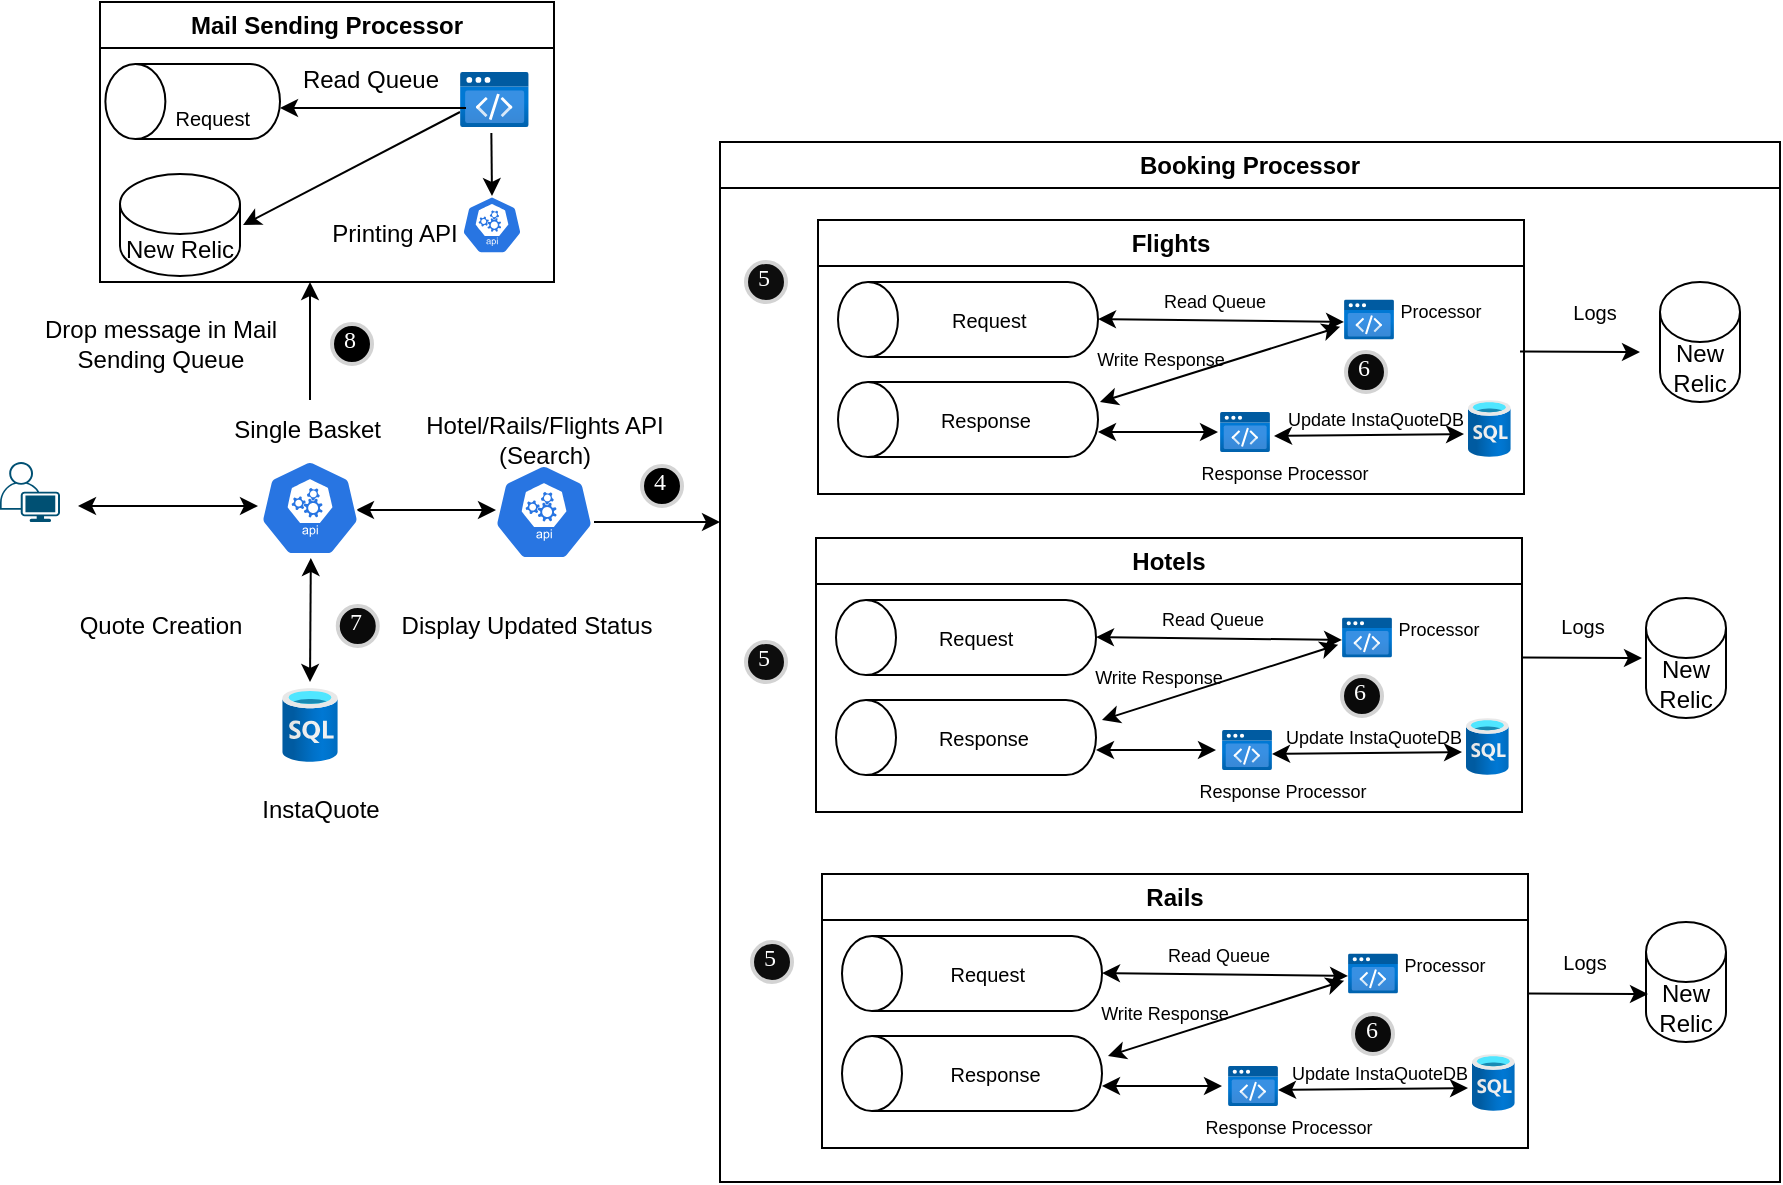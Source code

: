 <mxfile version="21.6.1" type="github">
  <diagram name="Page-1" id="FbxrqBaNDIRw1INJLC_C">
    <mxGraphModel dx="1353" dy="560" grid="1" gridSize="10" guides="1" tooltips="1" connect="1" arrows="1" fold="1" page="1" pageScale="1" pageWidth="1600" pageHeight="900" math="0" shadow="0">
      <root>
        <mxCell id="0" />
        <mxCell id="1" parent="0" />
        <mxCell id="jMU1ia0-qKuCmF8YuJTu-4" value="" style="points=[[0.35,0,0],[0.98,0.51,0],[1,0.71,0],[0.67,1,0],[0,0.795,0],[0,0.65,0]];verticalLabelPosition=bottom;sketch=0;html=1;verticalAlign=top;aspect=fixed;align=center;pointerEvents=1;shape=mxgraph.cisco19.user;fillColor=#005073;strokeColor=none;" vertex="1" parent="1">
          <mxGeometry x="30" y="230" width="30" height="30" as="geometry" />
        </mxCell>
        <mxCell id="jMU1ia0-qKuCmF8YuJTu-32" value="" style="endArrow=classic;startArrow=classic;html=1;rounded=0;entryX=0.607;entryY=1.013;entryDx=0;entryDy=0;entryPerimeter=0;" edge="1" parent="1">
          <mxGeometry width="50" height="50" relative="1" as="geometry">
            <mxPoint x="185" y="340" as="sourcePoint" />
            <mxPoint x="185.42" y="277.995" as="targetPoint" />
          </mxGeometry>
        </mxCell>
        <mxCell id="jMU1ia0-qKuCmF8YuJTu-34" value="" style="endArrow=classic;startArrow=classic;html=1;rounded=0;" edge="1" parent="1">
          <mxGeometry width="50" height="50" relative="1" as="geometry">
            <mxPoint x="69" y="252" as="sourcePoint" />
            <mxPoint x="159" y="252" as="targetPoint" />
          </mxGeometry>
        </mxCell>
        <mxCell id="jMU1ia0-qKuCmF8YuJTu-47" value="" style="endArrow=classic;startArrow=classic;html=1;rounded=0;" edge="1" parent="1">
          <mxGeometry width="50" height="50" relative="1" as="geometry">
            <mxPoint x="208" y="254" as="sourcePoint" />
            <mxPoint x="278" y="254" as="targetPoint" />
          </mxGeometry>
        </mxCell>
        <mxCell id="jMU1ia0-qKuCmF8YuJTu-65" value="Quote Creation" style="text;html=1;align=center;verticalAlign=middle;resizable=0;points=[];autosize=1;strokeColor=none;fillColor=none;fontSize=12;" vertex="1" parent="1">
          <mxGeometry x="60.13" y="297" width="100" height="30" as="geometry" />
        </mxCell>
        <mxCell id="jMU1ia0-qKuCmF8YuJTu-71" value="Booking Processor" style="swimlane;whiteSpace=wrap;html=1;" vertex="1" parent="1">
          <mxGeometry x="390" y="70" width="530" height="520" as="geometry" />
        </mxCell>
        <mxCell id="jMU1ia0-qKuCmF8YuJTu-115" value="Flights" style="swimlane;whiteSpace=wrap;html=1;fontSize=12;" vertex="1" parent="jMU1ia0-qKuCmF8YuJTu-71">
          <mxGeometry x="49" y="39" width="353" height="137" as="geometry" />
        </mxCell>
        <mxCell id="jMU1ia0-qKuCmF8YuJTu-119" value="&lt;font style=&quot;font-size: 10px;&quot;&gt;&amp;nbsp; &amp;nbsp; &amp;nbsp; &amp;nbsp; &amp;nbsp;Request&amp;nbsp;&lt;/font&gt;" style="shape=cylinder3;whiteSpace=wrap;html=1;boundedLbl=1;backgroundOutline=1;size=15;direction=north;align=left;" vertex="1" parent="jMU1ia0-qKuCmF8YuJTu-115">
          <mxGeometry x="10" y="31" width="130" height="37.5" as="geometry" />
        </mxCell>
        <mxCell id="jMU1ia0-qKuCmF8YuJTu-121" value="&lt;span style=&quot;font-size: 10px;&quot;&gt;&amp;nbsp; &amp;nbsp; &amp;nbsp; &amp;nbsp;Response&amp;nbsp;&lt;/span&gt;" style="shape=cylinder3;whiteSpace=wrap;html=1;boundedLbl=1;backgroundOutline=1;size=15;direction=north;align=left;" vertex="1" parent="jMU1ia0-qKuCmF8YuJTu-115">
          <mxGeometry x="10" y="81" width="130" height="37.5" as="geometry" />
        </mxCell>
        <mxCell id="jMU1ia0-qKuCmF8YuJTu-125" value="" style="image;aspect=fixed;html=1;points=[];align=center;fontSize=12;image=img/lib/azure2/preview/Static_Apps.svg;" vertex="1" parent="jMU1ia0-qKuCmF8YuJTu-115">
          <mxGeometry x="263" y="39.75" width="25" height="20" as="geometry" />
        </mxCell>
        <mxCell id="jMU1ia0-qKuCmF8YuJTu-127" value="" style="endArrow=classic;startArrow=classic;html=1;rounded=0;" edge="1" parent="jMU1ia0-qKuCmF8YuJTu-115">
          <mxGeometry width="50" height="50" relative="1" as="geometry">
            <mxPoint x="140" y="49.5" as="sourcePoint" />
            <mxPoint x="263" y="51" as="targetPoint" />
          </mxGeometry>
        </mxCell>
        <mxCell id="jMU1ia0-qKuCmF8YuJTu-128" value="" style="endArrow=classic;startArrow=classic;html=1;rounded=0;" edge="1" parent="jMU1ia0-qKuCmF8YuJTu-115">
          <mxGeometry width="50" height="50" relative="1" as="geometry">
            <mxPoint x="140" y="106" as="sourcePoint" />
            <mxPoint x="200" y="106" as="targetPoint" />
          </mxGeometry>
        </mxCell>
        <mxCell id="jMU1ia0-qKuCmF8YuJTu-131" value="" style="image;aspect=fixed;html=1;points=[];align=center;fontSize=12;image=img/lib/azure2/preview/Time_Series_Data_Sets.svg;" vertex="1" parent="jMU1ia0-qKuCmF8YuJTu-115">
          <mxGeometry x="325" y="90" width="21.38" height="28.5" as="geometry" />
        </mxCell>
        <mxCell id="jMU1ia0-qKuCmF8YuJTu-132" value="" style="endArrow=classic;startArrow=classic;html=1;rounded=0;" edge="1" parent="jMU1ia0-qKuCmF8YuJTu-115">
          <mxGeometry width="50" height="50" relative="1" as="geometry">
            <mxPoint x="228" y="107.96" as="sourcePoint" />
            <mxPoint x="323" y="107" as="targetPoint" />
          </mxGeometry>
        </mxCell>
        <mxCell id="jMU1ia0-qKuCmF8YuJTu-137" value="&lt;font style=&quot;font-size: 9px;&quot;&gt;Processor&lt;/font&gt;" style="text;html=1;align=center;verticalAlign=middle;resizable=0;points=[];autosize=1;strokeColor=none;fillColor=none;fontSize=9;" vertex="1" parent="jMU1ia0-qKuCmF8YuJTu-115">
          <mxGeometry x="281" y="36" width="60" height="20" as="geometry" />
        </mxCell>
        <mxCell id="jMU1ia0-qKuCmF8YuJTu-138" value="Update InstaQuoteDB" style="text;html=1;align=left;verticalAlign=middle;resizable=0;points=[];autosize=1;strokeColor=none;fillColor=none;fontSize=9;" vertex="1" parent="jMU1ia0-qKuCmF8YuJTu-115">
          <mxGeometry x="233" y="90" width="110" height="20" as="geometry" />
        </mxCell>
        <mxCell id="jMU1ia0-qKuCmF8YuJTu-139" value="Read Queue" style="text;html=1;align=center;verticalAlign=middle;resizable=0;points=[];autosize=1;strokeColor=none;fillColor=none;fontSize=9;" vertex="1" parent="jMU1ia0-qKuCmF8YuJTu-115">
          <mxGeometry x="163" y="31" width="70" height="20" as="geometry" />
        </mxCell>
        <mxCell id="jMU1ia0-qKuCmF8YuJTu-140" value="Write Response" style="text;html=1;align=center;verticalAlign=middle;resizable=0;points=[];autosize=1;strokeColor=none;fillColor=none;fontSize=9;" vertex="1" parent="jMU1ia0-qKuCmF8YuJTu-115">
          <mxGeometry x="126" y="59.75" width="90" height="20" as="geometry" />
        </mxCell>
        <mxCell id="jMU1ia0-qKuCmF8YuJTu-141" value="Response Processor" style="text;html=1;align=center;verticalAlign=middle;resizable=0;points=[];autosize=1;strokeColor=none;fillColor=none;fontSize=9;" vertex="1" parent="jMU1ia0-qKuCmF8YuJTu-115">
          <mxGeometry x="178" y="117" width="110" height="20" as="geometry" />
        </mxCell>
        <mxCell id="jMU1ia0-qKuCmF8YuJTu-229" value="6" style="ellipse;whiteSpace=wrap;html=1;aspect=fixed;strokeWidth=2;fontFamily=Tahoma;spacingBottom=4;spacingRight=2;strokeColor=#d3d3d3;fontColor=#ffffff;fillColor=#0a0a0a;" vertex="1" parent="jMU1ia0-qKuCmF8YuJTu-115">
          <mxGeometry x="264" y="66" width="20" height="20" as="geometry" />
        </mxCell>
        <mxCell id="jMU1ia0-qKuCmF8YuJTu-142" value="" style="endArrow=classic;html=1;rounded=0;" edge="1" parent="jMU1ia0-qKuCmF8YuJTu-71">
          <mxGeometry width="50" height="50" relative="1" as="geometry">
            <mxPoint x="400" y="104.75" as="sourcePoint" />
            <mxPoint x="460" y="105" as="targetPoint" />
          </mxGeometry>
        </mxCell>
        <mxCell id="jMU1ia0-qKuCmF8YuJTu-182" value="5" style="ellipse;whiteSpace=wrap;html=1;aspect=fixed;strokeWidth=2;fontFamily=Tahoma;spacingBottom=4;spacingRight=2;strokeColor=#d3d3d3;fillColor=#0d0d0d;fontColor=#ffffff;" vertex="1" parent="jMU1ia0-qKuCmF8YuJTu-71">
          <mxGeometry x="13" y="60" width="20" height="20" as="geometry" />
        </mxCell>
        <mxCell id="jMU1ia0-qKuCmF8YuJTu-184" value="5" style="ellipse;whiteSpace=wrap;html=1;aspect=fixed;strokeWidth=2;fontFamily=Tahoma;spacingBottom=4;spacingRight=2;strokeColor=#d3d3d3;fillColor=#0d0d0d;fontColor=#ffffff;" vertex="1" parent="jMU1ia0-qKuCmF8YuJTu-71">
          <mxGeometry x="13" y="250" width="20" height="20" as="geometry" />
        </mxCell>
        <mxCell id="jMU1ia0-qKuCmF8YuJTu-185" value="5" style="ellipse;whiteSpace=wrap;html=1;aspect=fixed;strokeWidth=2;fontFamily=Tahoma;spacingBottom=4;spacingRight=2;strokeColor=#d3d3d3;fillColor=#0d0d0d;fontColor=#ffffff;" vertex="1" parent="jMU1ia0-qKuCmF8YuJTu-71">
          <mxGeometry x="16" y="400" width="20" height="20" as="geometry" />
        </mxCell>
        <mxCell id="jMU1ia0-qKuCmF8YuJTu-186" value="New Relic" style="shape=cylinder3;whiteSpace=wrap;html=1;boundedLbl=1;backgroundOutline=1;size=15;" vertex="1" parent="jMU1ia0-qKuCmF8YuJTu-71">
          <mxGeometry x="463" y="228" width="40" height="60" as="geometry" />
        </mxCell>
        <mxCell id="jMU1ia0-qKuCmF8YuJTu-187" value="New Relic" style="shape=cylinder3;whiteSpace=wrap;html=1;boundedLbl=1;backgroundOutline=1;size=15;" vertex="1" parent="jMU1ia0-qKuCmF8YuJTu-71">
          <mxGeometry x="470" y="70" width="40" height="60" as="geometry" />
        </mxCell>
        <mxCell id="jMU1ia0-qKuCmF8YuJTu-190" value="New Relic" style="shape=cylinder3;whiteSpace=wrap;html=1;boundedLbl=1;backgroundOutline=1;size=15;" vertex="1" parent="jMU1ia0-qKuCmF8YuJTu-71">
          <mxGeometry x="463" y="390" width="40" height="60" as="geometry" />
        </mxCell>
        <mxCell id="jMU1ia0-qKuCmF8YuJTu-94" value="" style="sketch=0;html=1;dashed=0;whitespace=wrap;fillColor=#2875E2;strokeColor=#ffffff;points=[[0.005,0.63,0],[0.1,0.2,0],[0.9,0.2,0],[0.5,0,0],[0.995,0.63,0],[0.72,0.99,0],[0.5,1,0],[0.28,0.99,0]];verticalLabelPosition=bottom;align=center;verticalAlign=top;shape=mxgraph.kubernetes.icon;prIcon=api" vertex="1" parent="1">
          <mxGeometry x="160" y="229" width="50" height="48" as="geometry" />
        </mxCell>
        <mxCell id="jMU1ia0-qKuCmF8YuJTu-95" value="Single Basket&amp;nbsp;" style="text;html=1;align=center;verticalAlign=middle;resizable=0;points=[];autosize=1;strokeColor=none;fillColor=none;fontSize=12;" vertex="1" parent="1">
          <mxGeometry x="135" y="199" width="100" height="30" as="geometry" />
        </mxCell>
        <mxCell id="jMU1ia0-qKuCmF8YuJTu-96" value="" style="sketch=0;html=1;dashed=0;whitespace=wrap;fillColor=#2875E2;strokeColor=#ffffff;points=[[0.005,0.63,0],[0.1,0.2,0],[0.9,0.2,0],[0.5,0,0],[0.995,0.63,0],[0.72,0.99,0],[0.5,1,0],[0.28,0.99,0]];verticalLabelPosition=bottom;align=center;verticalAlign=top;shape=mxgraph.kubernetes.icon;prIcon=api" vertex="1" parent="1">
          <mxGeometry x="277" y="231" width="50" height="48" as="geometry" />
        </mxCell>
        <mxCell id="jMU1ia0-qKuCmF8YuJTu-97" value="Hotel/Rails/Flights API &lt;br style=&quot;font-size: 12px;&quot;&gt;(Search)" style="text;html=1;align=center;verticalAlign=middle;resizable=0;points=[];autosize=1;strokeColor=none;fillColor=none;fontSize=12;" vertex="1" parent="1">
          <mxGeometry x="232" y="199" width="140" height="40" as="geometry" />
        </mxCell>
        <mxCell id="jMU1ia0-qKuCmF8YuJTu-100" value="" style="shape=image;html=1;verticalAlign=top;verticalLabelPosition=bottom;labelBackgroundColor=#ffffff;imageAspect=0;aspect=fixed;image=https://cdn0.iconfinder.com/data/icons/phosphor-fill-vol-3/256/number-circle-one-fill-128.png" vertex="1" parent="1">
          <mxGeometry x="86" y="229" width="20" height="20" as="geometry" />
        </mxCell>
        <mxCell id="jMU1ia0-qKuCmF8YuJTu-101" value="" style="shape=image;html=1;verticalAlign=top;verticalLabelPosition=bottom;labelBackgroundColor=#ffffff;imageAspect=0;aspect=fixed;image=https://cdn0.iconfinder.com/data/icons/phosphor-fill-vol-3/256/number-circle-two-fill-128.png" vertex="1" parent="1">
          <mxGeometry x="230" y="229" width="20" height="20" as="geometry" />
        </mxCell>
        <mxCell id="jMU1ia0-qKuCmF8YuJTu-103" value="" style="shape=image;html=1;verticalAlign=top;verticalLabelPosition=bottom;labelBackgroundColor=#ffffff;imageAspect=0;aspect=fixed;image=https://cdn0.iconfinder.com/data/icons/phosphor-fill-vol-3/256/number-circle-three-fill-128.png" vertex="1" parent="1">
          <mxGeometry x="160" y="300" width="20" height="20" as="geometry" />
        </mxCell>
        <mxCell id="jMU1ia0-qKuCmF8YuJTu-109" value="4" style="ellipse;whiteSpace=wrap;html=1;aspect=fixed;strokeWidth=2;fontFamily=Tahoma;spacingBottom=4;spacingRight=2;strokeColor=#d4d4d4;fontColor=#ffffff;fillStyle=solid;fillColor=#000000;" vertex="1" parent="1">
          <mxGeometry x="351" y="232" width="20" height="20" as="geometry" />
        </mxCell>
        <mxCell id="jMU1ia0-qKuCmF8YuJTu-114" value="InstaQuote" style="text;html=1;align=center;verticalAlign=middle;resizable=0;points=[];autosize=1;strokeColor=none;fillColor=none;" vertex="1" parent="1">
          <mxGeometry x="150" y="389" width="80" height="30" as="geometry" />
        </mxCell>
        <mxCell id="jMU1ia0-qKuCmF8YuJTu-124" value="" style="image;aspect=fixed;html=1;points=[];align=center;fontSize=12;image=img/lib/azure2/preview/Time_Series_Data_Sets.svg;" vertex="1" parent="1">
          <mxGeometry x="171.13" y="343" width="27.75" height="37" as="geometry" />
        </mxCell>
        <mxCell id="jMU1ia0-qKuCmF8YuJTu-126" value="" style="image;aspect=fixed;html=1;points=[];align=center;fontSize=12;image=img/lib/azure2/preview/Static_Apps.svg;" vertex="1" parent="1">
          <mxGeometry x="640" y="205" width="25" height="20" as="geometry" />
        </mxCell>
        <mxCell id="jMU1ia0-qKuCmF8YuJTu-129" value="" style="endArrow=classic;startArrow=classic;html=1;rounded=0;entryX=-0.076;entryY=0.68;entryDx=0;entryDy=0;entryPerimeter=0;" edge="1" parent="1" target="jMU1ia0-qKuCmF8YuJTu-125">
          <mxGeometry width="50" height="50" relative="1" as="geometry">
            <mxPoint x="580" y="200" as="sourcePoint" />
            <mxPoint x="640" y="160" as="targetPoint" />
          </mxGeometry>
        </mxCell>
        <mxCell id="jMU1ia0-qKuCmF8YuJTu-133" value="" style="endArrow=classic;html=1;rounded=0;" edge="1" parent="1">
          <mxGeometry width="50" height="50" relative="1" as="geometry">
            <mxPoint x="327" y="260" as="sourcePoint" />
            <mxPoint x="390" y="260" as="targetPoint" />
          </mxGeometry>
        </mxCell>
        <mxCell id="jMU1ia0-qKuCmF8YuJTu-144" value="Logs" style="text;html=1;align=center;verticalAlign=middle;resizable=0;points=[];autosize=1;strokeColor=none;fillColor=none;fontSize=10;" vertex="1" parent="1">
          <mxGeometry x="802" y="140" width="50" height="30" as="geometry" />
        </mxCell>
        <mxCell id="jMU1ia0-qKuCmF8YuJTu-145" value="Hotels" style="swimlane;whiteSpace=wrap;html=1;fontSize=12;" vertex="1" parent="1">
          <mxGeometry x="438" y="268" width="353" height="137" as="geometry" />
        </mxCell>
        <mxCell id="jMU1ia0-qKuCmF8YuJTu-146" value="&lt;font style=&quot;font-size: 10px;&quot;&gt;&amp;nbsp; &amp;nbsp; &amp;nbsp; &amp;nbsp;Request&amp;nbsp;&amp;nbsp;&lt;/font&gt;" style="shape=cylinder3;whiteSpace=wrap;html=1;boundedLbl=1;backgroundOutline=1;size=15;direction=north;align=left;" vertex="1" parent="jMU1ia0-qKuCmF8YuJTu-145">
          <mxGeometry x="10" y="31" width="130" height="37.5" as="geometry" />
        </mxCell>
        <mxCell id="jMU1ia0-qKuCmF8YuJTu-147" value="&lt;span style=&quot;font-size: 10px;&quot;&gt;&amp;nbsp; &amp;nbsp; &amp;nbsp; &amp;nbsp;Response&amp;nbsp;&lt;/span&gt;" style="shape=cylinder3;whiteSpace=wrap;html=1;boundedLbl=1;backgroundOutline=1;size=15;direction=north;align=left;" vertex="1" parent="jMU1ia0-qKuCmF8YuJTu-145">
          <mxGeometry x="10" y="81" width="130" height="37.5" as="geometry" />
        </mxCell>
        <mxCell id="jMU1ia0-qKuCmF8YuJTu-148" value="" style="image;aspect=fixed;html=1;points=[];align=center;fontSize=12;image=img/lib/azure2/preview/Static_Apps.svg;" vertex="1" parent="jMU1ia0-qKuCmF8YuJTu-145">
          <mxGeometry x="263" y="39.75" width="25" height="20" as="geometry" />
        </mxCell>
        <mxCell id="jMU1ia0-qKuCmF8YuJTu-149" value="" style="endArrow=classic;startArrow=classic;html=1;rounded=0;" edge="1" parent="jMU1ia0-qKuCmF8YuJTu-145">
          <mxGeometry width="50" height="50" relative="1" as="geometry">
            <mxPoint x="140" y="49.5" as="sourcePoint" />
            <mxPoint x="263" y="51" as="targetPoint" />
          </mxGeometry>
        </mxCell>
        <mxCell id="jMU1ia0-qKuCmF8YuJTu-150" value="" style="endArrow=classic;startArrow=classic;html=1;rounded=0;" edge="1" parent="jMU1ia0-qKuCmF8YuJTu-145">
          <mxGeometry width="50" height="50" relative="1" as="geometry">
            <mxPoint x="140" y="106" as="sourcePoint" />
            <mxPoint x="200" y="106" as="targetPoint" />
          </mxGeometry>
        </mxCell>
        <mxCell id="jMU1ia0-qKuCmF8YuJTu-151" value="" style="image;aspect=fixed;html=1;points=[];align=center;fontSize=12;image=img/lib/azure2/preview/Time_Series_Data_Sets.svg;" vertex="1" parent="jMU1ia0-qKuCmF8YuJTu-145">
          <mxGeometry x="325" y="90" width="21.38" height="28.5" as="geometry" />
        </mxCell>
        <mxCell id="jMU1ia0-qKuCmF8YuJTu-152" value="" style="endArrow=classic;startArrow=classic;html=1;rounded=0;" edge="1" parent="jMU1ia0-qKuCmF8YuJTu-145">
          <mxGeometry width="50" height="50" relative="1" as="geometry">
            <mxPoint x="228" y="107.96" as="sourcePoint" />
            <mxPoint x="323" y="107" as="targetPoint" />
          </mxGeometry>
        </mxCell>
        <mxCell id="jMU1ia0-qKuCmF8YuJTu-153" value="&lt;font style=&quot;font-size: 9px;&quot;&gt;Processor&lt;/font&gt;" style="text;html=1;align=center;verticalAlign=middle;resizable=0;points=[];autosize=1;strokeColor=none;fillColor=none;fontSize=9;" vertex="1" parent="jMU1ia0-qKuCmF8YuJTu-145">
          <mxGeometry x="281" y="36" width="60" height="20" as="geometry" />
        </mxCell>
        <mxCell id="jMU1ia0-qKuCmF8YuJTu-154" value="Update InstaQuoteDB" style="text;html=1;align=left;verticalAlign=middle;resizable=0;points=[];autosize=1;strokeColor=none;fillColor=none;fontSize=9;" vertex="1" parent="jMU1ia0-qKuCmF8YuJTu-145">
          <mxGeometry x="233" y="90" width="110" height="20" as="geometry" />
        </mxCell>
        <mxCell id="jMU1ia0-qKuCmF8YuJTu-155" value="Read Queue" style="text;html=1;align=center;verticalAlign=middle;resizable=0;points=[];autosize=1;strokeColor=none;fillColor=none;fontSize=9;" vertex="1" parent="jMU1ia0-qKuCmF8YuJTu-145">
          <mxGeometry x="163" y="31" width="70" height="20" as="geometry" />
        </mxCell>
        <mxCell id="jMU1ia0-qKuCmF8YuJTu-156" value="Write Response" style="text;html=1;align=center;verticalAlign=middle;resizable=0;points=[];autosize=1;strokeColor=none;fillColor=none;fontSize=9;" vertex="1" parent="jMU1ia0-qKuCmF8YuJTu-145">
          <mxGeometry x="126" y="59.75" width="90" height="20" as="geometry" />
        </mxCell>
        <mxCell id="jMU1ia0-qKuCmF8YuJTu-157" value="Response Processor" style="text;html=1;align=center;verticalAlign=middle;resizable=0;points=[];autosize=1;strokeColor=none;fillColor=none;fontSize=9;" vertex="1" parent="jMU1ia0-qKuCmF8YuJTu-145">
          <mxGeometry x="178" y="117" width="110" height="20" as="geometry" />
        </mxCell>
        <mxCell id="jMU1ia0-qKuCmF8YuJTu-230" value="6" style="ellipse;whiteSpace=wrap;html=1;aspect=fixed;strokeWidth=2;fontFamily=Tahoma;spacingBottom=4;spacingRight=2;strokeColor=#d3d3d3;fontColor=#ffffff;fillColor=#0a0a0a;" vertex="1" parent="jMU1ia0-qKuCmF8YuJTu-145">
          <mxGeometry x="263" y="69" width="20" height="20" as="geometry" />
        </mxCell>
        <mxCell id="jMU1ia0-qKuCmF8YuJTu-158" value="" style="endArrow=classic;html=1;rounded=0;" edge="1" parent="1">
          <mxGeometry width="50" height="50" relative="1" as="geometry">
            <mxPoint x="791" y="327.75" as="sourcePoint" />
            <mxPoint x="851" y="328" as="targetPoint" />
          </mxGeometry>
        </mxCell>
        <mxCell id="jMU1ia0-qKuCmF8YuJTu-159" value="" style="image;aspect=fixed;html=1;points=[];align=center;fontSize=12;image=img/lib/azure2/preview/Static_Apps.svg;" vertex="1" parent="1">
          <mxGeometry x="641" y="364" width="25" height="20" as="geometry" />
        </mxCell>
        <mxCell id="jMU1ia0-qKuCmF8YuJTu-160" value="" style="endArrow=classic;startArrow=classic;html=1;rounded=0;entryX=-0.076;entryY=0.68;entryDx=0;entryDy=0;entryPerimeter=0;" edge="1" parent="1" target="jMU1ia0-qKuCmF8YuJTu-148">
          <mxGeometry width="50" height="50" relative="1" as="geometry">
            <mxPoint x="581" y="359" as="sourcePoint" />
            <mxPoint x="641" y="319" as="targetPoint" />
          </mxGeometry>
        </mxCell>
        <mxCell id="jMU1ia0-qKuCmF8YuJTu-161" value="Logs" style="text;html=1;align=center;verticalAlign=middle;resizable=0;points=[];autosize=1;strokeColor=none;fillColor=none;fontSize=10;" vertex="1" parent="1">
          <mxGeometry x="796" y="297" width="50" height="30" as="geometry" />
        </mxCell>
        <mxCell id="jMU1ia0-qKuCmF8YuJTu-191" value="Rails" style="swimlane;whiteSpace=wrap;html=1;fontSize=12;" vertex="1" parent="1">
          <mxGeometry x="441" y="436" width="353" height="137" as="geometry" />
        </mxCell>
        <mxCell id="jMU1ia0-qKuCmF8YuJTu-192" value="&lt;font style=&quot;font-size: 10px;&quot;&gt;&amp;nbsp; &amp;nbsp; &amp;nbsp; &amp;nbsp; Request&amp;nbsp;&amp;nbsp;&lt;/font&gt;" style="shape=cylinder3;whiteSpace=wrap;html=1;boundedLbl=1;backgroundOutline=1;size=15;direction=north;align=left;" vertex="1" parent="jMU1ia0-qKuCmF8YuJTu-191">
          <mxGeometry x="10" y="31" width="130" height="37.5" as="geometry" />
        </mxCell>
        <mxCell id="jMU1ia0-qKuCmF8YuJTu-193" value="&lt;span style=&quot;font-size: 10px;&quot;&gt;&amp;nbsp; &amp;nbsp; &amp;nbsp; &amp;nbsp; Response&amp;nbsp;&lt;/span&gt;" style="shape=cylinder3;whiteSpace=wrap;html=1;boundedLbl=1;backgroundOutline=1;size=15;direction=north;align=left;" vertex="1" parent="jMU1ia0-qKuCmF8YuJTu-191">
          <mxGeometry x="10" y="81" width="130" height="37.5" as="geometry" />
        </mxCell>
        <mxCell id="jMU1ia0-qKuCmF8YuJTu-194" value="" style="image;aspect=fixed;html=1;points=[];align=center;fontSize=12;image=img/lib/azure2/preview/Static_Apps.svg;" vertex="1" parent="jMU1ia0-qKuCmF8YuJTu-191">
          <mxGeometry x="263" y="39.75" width="25" height="20" as="geometry" />
        </mxCell>
        <mxCell id="jMU1ia0-qKuCmF8YuJTu-195" value="" style="endArrow=classic;startArrow=classic;html=1;rounded=0;" edge="1" parent="jMU1ia0-qKuCmF8YuJTu-191">
          <mxGeometry width="50" height="50" relative="1" as="geometry">
            <mxPoint x="140" y="49.5" as="sourcePoint" />
            <mxPoint x="263" y="51" as="targetPoint" />
          </mxGeometry>
        </mxCell>
        <mxCell id="jMU1ia0-qKuCmF8YuJTu-196" value="" style="endArrow=classic;startArrow=classic;html=1;rounded=0;" edge="1" parent="jMU1ia0-qKuCmF8YuJTu-191">
          <mxGeometry width="50" height="50" relative="1" as="geometry">
            <mxPoint x="140" y="106" as="sourcePoint" />
            <mxPoint x="200" y="106" as="targetPoint" />
          </mxGeometry>
        </mxCell>
        <mxCell id="jMU1ia0-qKuCmF8YuJTu-197" value="" style="image;aspect=fixed;html=1;points=[];align=center;fontSize=12;image=img/lib/azure2/preview/Time_Series_Data_Sets.svg;" vertex="1" parent="jMU1ia0-qKuCmF8YuJTu-191">
          <mxGeometry x="325" y="90" width="21.38" height="28.5" as="geometry" />
        </mxCell>
        <mxCell id="jMU1ia0-qKuCmF8YuJTu-198" value="" style="endArrow=classic;startArrow=classic;html=1;rounded=0;" edge="1" parent="jMU1ia0-qKuCmF8YuJTu-191">
          <mxGeometry width="50" height="50" relative="1" as="geometry">
            <mxPoint x="228" y="107.96" as="sourcePoint" />
            <mxPoint x="323" y="107" as="targetPoint" />
          </mxGeometry>
        </mxCell>
        <mxCell id="jMU1ia0-qKuCmF8YuJTu-199" value="&lt;font style=&quot;font-size: 9px;&quot;&gt;Processor&lt;/font&gt;" style="text;html=1;align=center;verticalAlign=middle;resizable=0;points=[];autosize=1;strokeColor=none;fillColor=none;fontSize=9;" vertex="1" parent="jMU1ia0-qKuCmF8YuJTu-191">
          <mxGeometry x="281" y="36" width="60" height="20" as="geometry" />
        </mxCell>
        <mxCell id="jMU1ia0-qKuCmF8YuJTu-200" value="Update InstaQuoteDB" style="text;html=1;align=left;verticalAlign=middle;resizable=0;points=[];autosize=1;strokeColor=none;fillColor=none;fontSize=9;" vertex="1" parent="jMU1ia0-qKuCmF8YuJTu-191">
          <mxGeometry x="233" y="90" width="110" height="20" as="geometry" />
        </mxCell>
        <mxCell id="jMU1ia0-qKuCmF8YuJTu-201" value="Read Queue" style="text;html=1;align=center;verticalAlign=middle;resizable=0;points=[];autosize=1;strokeColor=none;fillColor=none;fontSize=9;" vertex="1" parent="jMU1ia0-qKuCmF8YuJTu-191">
          <mxGeometry x="163" y="31" width="70" height="20" as="geometry" />
        </mxCell>
        <mxCell id="jMU1ia0-qKuCmF8YuJTu-202" value="Write Response" style="text;html=1;align=center;verticalAlign=middle;resizable=0;points=[];autosize=1;strokeColor=none;fillColor=none;fontSize=9;" vertex="1" parent="jMU1ia0-qKuCmF8YuJTu-191">
          <mxGeometry x="126" y="59.75" width="90" height="20" as="geometry" />
        </mxCell>
        <mxCell id="jMU1ia0-qKuCmF8YuJTu-203" value="Response Processor" style="text;html=1;align=center;verticalAlign=middle;resizable=0;points=[];autosize=1;strokeColor=none;fillColor=none;fontSize=9;" vertex="1" parent="jMU1ia0-qKuCmF8YuJTu-191">
          <mxGeometry x="178" y="117" width="110" height="20" as="geometry" />
        </mxCell>
        <mxCell id="jMU1ia0-qKuCmF8YuJTu-224" value="6" style="ellipse;whiteSpace=wrap;html=1;aspect=fixed;strokeWidth=2;fontFamily=Tahoma;spacingBottom=4;spacingRight=2;strokeColor=#d3d3d3;fontColor=#ffffff;fillColor=#0a0a0a;" vertex="1" parent="jMU1ia0-qKuCmF8YuJTu-191">
          <mxGeometry x="265.5" y="70" width="20" height="20" as="geometry" />
        </mxCell>
        <mxCell id="jMU1ia0-qKuCmF8YuJTu-204" value="" style="endArrow=classic;html=1;rounded=0;" edge="1" parent="1">
          <mxGeometry width="50" height="50" relative="1" as="geometry">
            <mxPoint x="794" y="495.75" as="sourcePoint" />
            <mxPoint x="854" y="496" as="targetPoint" />
          </mxGeometry>
        </mxCell>
        <mxCell id="jMU1ia0-qKuCmF8YuJTu-205" value="" style="image;aspect=fixed;html=1;points=[];align=center;fontSize=12;image=img/lib/azure2/preview/Static_Apps.svg;" vertex="1" parent="1">
          <mxGeometry x="644" y="532" width="25" height="20" as="geometry" />
        </mxCell>
        <mxCell id="jMU1ia0-qKuCmF8YuJTu-206" value="" style="endArrow=classic;startArrow=classic;html=1;rounded=0;entryX=-0.076;entryY=0.68;entryDx=0;entryDy=0;entryPerimeter=0;" edge="1" parent="1" target="jMU1ia0-qKuCmF8YuJTu-194">
          <mxGeometry width="50" height="50" relative="1" as="geometry">
            <mxPoint x="584" y="527" as="sourcePoint" />
            <mxPoint x="644" y="487" as="targetPoint" />
          </mxGeometry>
        </mxCell>
        <mxCell id="jMU1ia0-qKuCmF8YuJTu-207" value="Logs" style="text;html=1;align=center;verticalAlign=middle;resizable=0;points=[];autosize=1;strokeColor=none;fillColor=none;fontSize=10;" vertex="1" parent="1">
          <mxGeometry x="797" y="465" width="50" height="30" as="geometry" />
        </mxCell>
        <mxCell id="jMU1ia0-qKuCmF8YuJTu-208" value="Mail Sending Processor" style="swimlane;whiteSpace=wrap;html=1;" vertex="1" parent="1">
          <mxGeometry x="80" width="227" height="140" as="geometry" />
        </mxCell>
        <mxCell id="jMU1ia0-qKuCmF8YuJTu-244" value="" style="endArrow=classic;html=1;rounded=0;entryX=1;entryY=1.2;entryDx=0;entryDy=0;entryPerimeter=0;" edge="1" parent="jMU1ia0-qKuCmF8YuJTu-208">
          <mxGeometry width="50" height="50" relative="1" as="geometry">
            <mxPoint x="180" y="55" as="sourcePoint" />
            <mxPoint x="71.5" y="111.5" as="targetPoint" />
          </mxGeometry>
        </mxCell>
        <mxCell id="jMU1ia0-qKuCmF8YuJTu-214" value="" style="image;aspect=fixed;html=1;points=[];align=center;fontSize=12;image=img/lib/azure2/preview/Static_Apps.svg;" vertex="1" parent="jMU1ia0-qKuCmF8YuJTu-208">
          <mxGeometry x="180" y="35" width="34.38" height="27.5" as="geometry" />
        </mxCell>
        <mxCell id="jMU1ia0-qKuCmF8YuJTu-237" value="&lt;font style=&quot;font-size: 10px;&quot;&gt;&amp;nbsp; &amp;nbsp; &amp;nbsp; &amp;nbsp; &amp;nbsp;Request&amp;nbsp;&lt;/font&gt;" style="shape=cylinder3;whiteSpace=wrap;html=1;boundedLbl=1;backgroundOutline=1;size=15;direction=north;align=left;" vertex="1" parent="jMU1ia0-qKuCmF8YuJTu-208">
          <mxGeometry x="2.69" y="31" width="87.31" height="37.5" as="geometry" />
        </mxCell>
        <mxCell id="jMU1ia0-qKuCmF8YuJTu-238" value="" style="endArrow=classic;html=1;rounded=0;" edge="1" parent="jMU1ia0-qKuCmF8YuJTu-208">
          <mxGeometry width="50" height="50" relative="1" as="geometry">
            <mxPoint x="183" y="53" as="sourcePoint" />
            <mxPoint x="90" y="53" as="targetPoint" />
          </mxGeometry>
        </mxCell>
        <mxCell id="jMU1ia0-qKuCmF8YuJTu-240" value="Read Queue" style="text;html=1;align=center;verticalAlign=middle;resizable=0;points=[];autosize=1;strokeColor=none;fillColor=none;" vertex="1" parent="jMU1ia0-qKuCmF8YuJTu-208">
          <mxGeometry x="90" y="24" width="90" height="30" as="geometry" />
        </mxCell>
        <mxCell id="jMU1ia0-qKuCmF8YuJTu-218" value="Printing API" style="text;html=1;align=center;verticalAlign=middle;resizable=0;points=[];autosize=1;strokeColor=none;fillColor=none;" vertex="1" parent="jMU1ia0-qKuCmF8YuJTu-208">
          <mxGeometry x="101.5" y="101" width="90" height="30" as="geometry" />
        </mxCell>
        <mxCell id="jMU1ia0-qKuCmF8YuJTu-217" value="" style="sketch=0;html=1;dashed=0;whitespace=wrap;fillColor=#2875E2;strokeColor=#ffffff;points=[[0.005,0.63,0],[0.1,0.2,0],[0.9,0.2,0],[0.5,0,0],[0.995,0.63,0],[0.72,0.99,0],[0.5,1,0],[0.28,0.99,0]];verticalLabelPosition=bottom;align=center;verticalAlign=top;shape=mxgraph.kubernetes.icon;prIcon=api" vertex="1" parent="jMU1ia0-qKuCmF8YuJTu-208">
          <mxGeometry x="181" y="94" width="30" height="35" as="geometry" />
        </mxCell>
        <mxCell id="jMU1ia0-qKuCmF8YuJTu-242" value="" style="endArrow=classic;html=1;rounded=0;entryX=0.5;entryY=0;entryDx=0;entryDy=0;entryPerimeter=0;exitX=0.456;exitY=1.002;exitDx=0;exitDy=0;exitPerimeter=0;" edge="1" parent="jMU1ia0-qKuCmF8YuJTu-208">
          <mxGeometry width="50" height="50" relative="1" as="geometry">
            <mxPoint x="195.677" y="65.555" as="sourcePoint" />
            <mxPoint x="196.0" y="97" as="targetPoint" />
          </mxGeometry>
        </mxCell>
        <mxCell id="jMU1ia0-qKuCmF8YuJTu-243" value="New Relic" style="shape=cylinder3;whiteSpace=wrap;html=1;boundedLbl=1;backgroundOutline=1;size=15;" vertex="1" parent="jMU1ia0-qKuCmF8YuJTu-208">
          <mxGeometry x="10" y="86" width="60" height="51" as="geometry" />
        </mxCell>
        <mxCell id="jMU1ia0-qKuCmF8YuJTu-220" value="7" style="ellipse;whiteSpace=wrap;html=1;aspect=fixed;strokeWidth=2;fontFamily=Tahoma;spacingBottom=4;spacingRight=2;strokeColor=#d3d3d3;fillColor=#0a0a0a;fontColor=#ffffff;" vertex="1" parent="1">
          <mxGeometry x="198.88" y="302" width="20" height="20" as="geometry" />
        </mxCell>
        <mxCell id="jMU1ia0-qKuCmF8YuJTu-227" value="Display Updated Status" style="text;html=1;align=center;verticalAlign=middle;resizable=0;points=[];autosize=1;strokeColor=none;fillColor=none;fontSize=12;" vertex="1" parent="1">
          <mxGeometry x="218" y="297" width="150" height="30" as="geometry" />
        </mxCell>
        <mxCell id="jMU1ia0-qKuCmF8YuJTu-228" value="8" style="ellipse;whiteSpace=wrap;html=1;aspect=fixed;strokeWidth=2;fontFamily=Tahoma;spacingBottom=4;spacingRight=2;strokeColor=#d3d3d3;fillColor=#000000;fontColor=#ffffff;" vertex="1" parent="1">
          <mxGeometry x="196" y="161" width="20" height="20" as="geometry" />
        </mxCell>
        <mxCell id="jMU1ia0-qKuCmF8YuJTu-233" value="" style="endArrow=classic;html=1;rounded=0;" edge="1" parent="1" source="jMU1ia0-qKuCmF8YuJTu-95">
          <mxGeometry width="50" height="50" relative="1" as="geometry">
            <mxPoint x="150" y="200" as="sourcePoint" />
            <mxPoint x="185" y="140" as="targetPoint" />
          </mxGeometry>
        </mxCell>
        <mxCell id="jMU1ia0-qKuCmF8YuJTu-236" value="Drop message in Mail &lt;br&gt;Sending Queue" style="text;html=1;align=center;verticalAlign=middle;resizable=0;points=[];autosize=1;strokeColor=none;fillColor=none;" vertex="1" parent="1">
          <mxGeometry x="40.13" y="151" width="140" height="40" as="geometry" />
        </mxCell>
      </root>
    </mxGraphModel>
  </diagram>
</mxfile>
